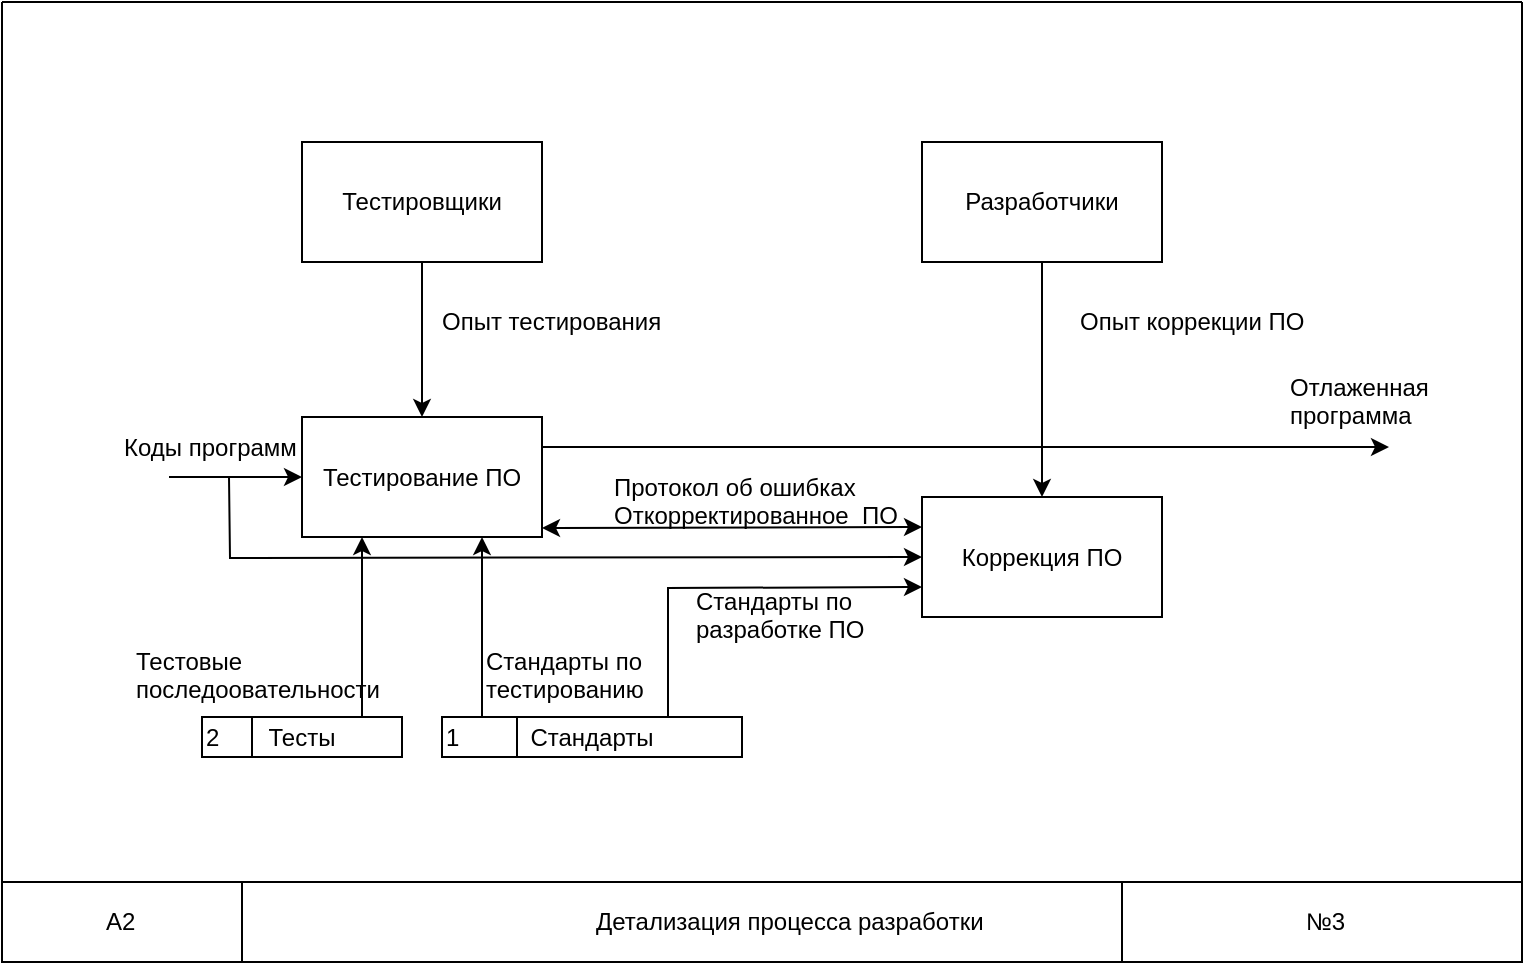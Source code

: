 <mxfile version="12.0.2" type="device" pages="1"><diagram id="FRA6G_auTJWb8e-CwCNN" name="Page-1"><mxGraphModel dx="480" dy="1400" grid="1" gridSize="10" guides="1" tooltips="1" connect="1" arrows="1" fold="1" page="1" pageScale="1" pageWidth="850" pageHeight="1100" math="0" shadow="0"><root><mxCell id="0"/><mxCell id="1" parent="0"/><mxCell id="rdoyEV68jpkVjki47qFy-53" value="" style="endArrow=none;html=1;" edge="1" parent="1"><mxGeometry width="50" height="50" relative="1" as="geometry"><mxPoint y="400" as="sourcePoint"/><mxPoint y="-40" as="targetPoint"/></mxGeometry></mxCell><mxCell id="rdoyEV68jpkVjki47qFy-54" value="" style="endArrow=none;html=1;" edge="1" parent="1"><mxGeometry width="50" height="50" relative="1" as="geometry"><mxPoint y="-40" as="sourcePoint"/><mxPoint x="760" y="-40" as="targetPoint"/></mxGeometry></mxCell><mxCell id="rdoyEV68jpkVjki47qFy-55" value="" style="endArrow=none;html=1;" edge="1" parent="1"><mxGeometry width="50" height="50" relative="1" as="geometry"><mxPoint x="760" y="400" as="sourcePoint"/><mxPoint x="760" y="-40" as="targetPoint"/></mxGeometry></mxCell><mxCell id="rdoyEV68jpkVjki47qFy-56" value="" style="endArrow=none;html=1;" edge="1" parent="1"><mxGeometry width="50" height="50" relative="1" as="geometry"><mxPoint y="400" as="sourcePoint"/><mxPoint x="760" y="400" as="targetPoint"/></mxGeometry></mxCell><mxCell id="rdoyEV68jpkVjki47qFy-58" value="" style="endArrow=none;html=1;rounded=0;" edge="1" parent="1"><mxGeometry width="50" height="50" relative="1" as="geometry"><mxPoint x="760" y="400" as="sourcePoint"/><mxPoint y="400" as="targetPoint"/><Array as="points"><mxPoint x="760" y="440"/><mxPoint x="500" y="440"/><mxPoint y="440"/></Array></mxGeometry></mxCell><mxCell id="rdoyEV68jpkVjki47qFy-59" value="" style="endArrow=none;html=1;" edge="1" parent="1"><mxGeometry width="50" height="50" relative="1" as="geometry"><mxPoint x="120" y="440" as="sourcePoint"/><mxPoint x="120" y="400" as="targetPoint"/></mxGeometry></mxCell><mxCell id="rdoyEV68jpkVjki47qFy-62" value="" style="endArrow=none;html=1;" edge="1" parent="1"><mxGeometry width="50" height="50" relative="1" as="geometry"><mxPoint x="560" y="440" as="sourcePoint"/><mxPoint x="560" y="400" as="targetPoint"/></mxGeometry></mxCell><mxCell id="rdoyEV68jpkVjki47qFy-63" value="&lt;div&gt;A2&lt;/div&gt;" style="text;html=1;resizable=0;points=[];autosize=1;align=left;verticalAlign=top;spacingTop=-4;" vertex="1" parent="1"><mxGeometry x="50" y="410" width="30" height="20" as="geometry"/></mxCell><mxCell id="rdoyEV68jpkVjki47qFy-64" value="Детализация процесса разработки" style="text;html=1;resizable=0;points=[];autosize=1;align=left;verticalAlign=top;spacingTop=-4;" vertex="1" parent="1"><mxGeometry x="295" y="410" width="190" height="20" as="geometry"/></mxCell><mxCell id="rdoyEV68jpkVjki47qFy-65" value="&lt;div&gt;№3&lt;/div&gt;" style="text;html=1;resizable=0;points=[];autosize=1;align=left;verticalAlign=top;spacingTop=-4;" vertex="1" parent="1"><mxGeometry x="650" y="410" width="30" height="20" as="geometry"/></mxCell><mxCell id="rdoyEV68jpkVjki47qFy-104" value="&lt;div&gt;Тестировщики&lt;/div&gt;" style="rounded=0;whiteSpace=wrap;html=1;shadow=0;strokeColor=#000000;fillColor=#FFFFFF;gradientColor=none;" vertex="1" parent="1"><mxGeometry x="150" y="30" width="120" height="60" as="geometry"/></mxCell><mxCell id="rdoyEV68jpkVjki47qFy-105" value="Разработчики" style="rounded=0;whiteSpace=wrap;html=1;shadow=0;strokeColor=#000000;fillColor=#FFFFFF;gradientColor=none;" vertex="1" parent="1"><mxGeometry x="460" y="30" width="120" height="60" as="geometry"/></mxCell><mxCell id="rdoyEV68jpkVjki47qFy-106" value="Тестирование ПО" style="rounded=0;whiteSpace=wrap;html=1;shadow=0;strokeColor=#000000;fillColor=#FFFFFF;gradientColor=none;" vertex="1" parent="1"><mxGeometry x="150" y="167.5" width="120" height="60" as="geometry"/></mxCell><mxCell id="rdoyEV68jpkVjki47qFy-107" value="Коррекция ПО" style="rounded=0;whiteSpace=wrap;html=1;shadow=0;strokeColor=#000000;fillColor=#FFFFFF;gradientColor=none;" vertex="1" parent="1"><mxGeometry x="460" y="207.5" width="120" height="60" as="geometry"/></mxCell><mxCell id="rdoyEV68jpkVjki47qFy-108" value="" style="endArrow=classic;html=1;exitX=0.5;exitY=1;exitDx=0;exitDy=0;entryX=0.5;entryY=0;entryDx=0;entryDy=0;" edge="1" parent="1" source="rdoyEV68jpkVjki47qFy-104" target="rdoyEV68jpkVjki47qFy-106"><mxGeometry width="50" height="50" relative="1" as="geometry"><mxPoint x="180" y="170" as="sourcePoint"/><mxPoint x="230" y="120" as="targetPoint"/></mxGeometry></mxCell><mxCell id="rdoyEV68jpkVjki47qFy-109" value="" style="endArrow=classic;html=1;entryX=0.5;entryY=0;entryDx=0;entryDy=0;exitX=0.5;exitY=1;exitDx=0;exitDy=0;" edge="1" parent="1" source="rdoyEV68jpkVjki47qFy-105" target="rdoyEV68jpkVjki47qFy-107"><mxGeometry width="50" height="50" relative="1" as="geometry"><mxPoint x="580" y="140" as="sourcePoint"/><mxPoint x="590" y="140" as="targetPoint"/></mxGeometry></mxCell><mxCell id="rdoyEV68jpkVjki47qFy-110" value="&lt;div&gt;Опыт коррекции ПО&lt;/div&gt;" style="text;html=1;resizable=0;points=[];autosize=1;align=left;verticalAlign=top;spacingTop=-4;" vertex="1" parent="1"><mxGeometry x="537" y="110" width="120" height="20" as="geometry"/></mxCell><mxCell id="rdoyEV68jpkVjki47qFy-111" value="Опыт тестирования" style="text;html=1;resizable=0;points=[];autosize=1;align=left;verticalAlign=top;spacingTop=-4;" vertex="1" parent="1"><mxGeometry x="218" y="110" width="120" height="20" as="geometry"/></mxCell><mxCell id="rdoyEV68jpkVjki47qFy-112" value="" style="endArrow=classic;html=1;entryX=0;entryY=0.5;entryDx=0;entryDy=0;" edge="1" parent="1" target="rdoyEV68jpkVjki47qFy-106"><mxGeometry width="50" height="50" relative="1" as="geometry"><mxPoint x="83.5" y="197.5" as="sourcePoint"/><mxPoint x="113.5" y="197.5" as="targetPoint"/></mxGeometry></mxCell><mxCell id="rdoyEV68jpkVjki47qFy-113" value="Коды программ" style="text;html=1;resizable=0;points=[];autosize=1;align=left;verticalAlign=top;spacingTop=-4;" vertex="1" parent="1"><mxGeometry x="58.5" y="172.5" width="100" height="20" as="geometry"/></mxCell><mxCell id="rdoyEV68jpkVjki47qFy-114" value="" style="endArrow=classic;html=1;exitX=1;exitY=0.25;exitDx=0;exitDy=0;" edge="1" parent="1" source="rdoyEV68jpkVjki47qFy-106"><mxGeometry width="50" height="50" relative="1" as="geometry"><mxPoint x="298.5" y="197.5" as="sourcePoint"/><mxPoint x="693.5" y="182.5" as="targetPoint"/></mxGeometry></mxCell><mxCell id="rdoyEV68jpkVjki47qFy-115" value="Отлаженная&lt;br&gt;программа" style="text;html=1;resizable=0;points=[];autosize=1;align=left;verticalAlign=top;spacingTop=-4;" vertex="1" parent="1"><mxGeometry x="641.5" y="142.5" width="80" height="30" as="geometry"/></mxCell><mxCell id="rdoyEV68jpkVjki47qFy-116" value="" style="endArrow=classic;startArrow=classic;html=1;entryX=0;entryY=0.25;entryDx=0;entryDy=0;" edge="1" parent="1" target="rdoyEV68jpkVjki47qFy-107"><mxGeometry width="50" height="50" relative="1" as="geometry"><mxPoint x="270" y="223" as="sourcePoint"/><mxPoint x="463.5" y="212.5" as="targetPoint"/></mxGeometry></mxCell><mxCell id="rdoyEV68jpkVjki47qFy-117" value="Протокол об ошибках&lt;br&gt;Откорректированное&amp;nbsp; ПО" style="text;html=1;resizable=0;points=[];autosize=1;align=left;verticalAlign=top;spacingTop=-4;" vertex="1" parent="1"><mxGeometry x="303.5" y="192.5" width="150" height="30" as="geometry"/></mxCell><mxCell id="rdoyEV68jpkVjki47qFy-118" value="" style="endArrow=classic;html=1;rounded=0;entryX=0;entryY=0.5;entryDx=0;entryDy=0;" edge="1" parent="1" target="rdoyEV68jpkVjki47qFy-107"><mxGeometry width="50" height="50" relative="1" as="geometry"><mxPoint x="113.5" y="197.5" as="sourcePoint"/><mxPoint x="410" y="238" as="targetPoint"/><Array as="points"><mxPoint x="114" y="238"/></Array></mxGeometry></mxCell><mxCell id="rdoyEV68jpkVjki47qFy-119" value="Тесты" style="rounded=0;whiteSpace=wrap;html=1;shadow=0;strokeColor=#000000;fillColor=#FFFFFF;gradientColor=none;" vertex="1" parent="1"><mxGeometry x="100" y="317.5" width="100" height="20" as="geometry"/></mxCell><mxCell id="rdoyEV68jpkVjki47qFy-120" value="Стандарты" style="rounded=0;whiteSpace=wrap;html=1;shadow=0;strokeColor=#000000;fillColor=#FFFFFF;gradientColor=none;" vertex="1" parent="1"><mxGeometry x="220" y="317.5" width="150" height="20" as="geometry"/></mxCell><mxCell id="rdoyEV68jpkVjki47qFy-121" value="" style="endArrow=none;html=1;entryX=0.25;entryY=0;entryDx=0;entryDy=0;exitX=0.25;exitY=1;exitDx=0;exitDy=0;" edge="1" parent="1" source="rdoyEV68jpkVjki47qFy-119" target="rdoyEV68jpkVjki47qFy-119"><mxGeometry width="50" height="50" relative="1" as="geometry"><mxPoint x="40" y="360" as="sourcePoint"/><mxPoint x="90" y="310" as="targetPoint"/></mxGeometry></mxCell><mxCell id="rdoyEV68jpkVjki47qFy-122" value="" style="endArrow=none;html=1;exitX=0.25;exitY=1;exitDx=0;exitDy=0;entryX=0.25;entryY=0;entryDx=0;entryDy=0;" edge="1" parent="1" source="rdoyEV68jpkVjki47qFy-120" target="rdoyEV68jpkVjki47qFy-120"><mxGeometry width="50" height="50" relative="1" as="geometry"><mxPoint x="115" y="340" as="sourcePoint"/><mxPoint x="300" y="380" as="targetPoint"/></mxGeometry></mxCell><mxCell id="rdoyEV68jpkVjki47qFy-123" value="2" style="text;html=1;resizable=0;points=[];autosize=1;align=left;verticalAlign=top;spacingTop=-4;" vertex="1" parent="1"><mxGeometry x="100" y="317.5" width="20" height="20" as="geometry"/></mxCell><mxCell id="rdoyEV68jpkVjki47qFy-124" value="1" style="text;html=1;resizable=0;points=[];autosize=1;align=left;verticalAlign=top;spacingTop=-4;" vertex="1" parent="1"><mxGeometry x="220" y="317.5" width="20" height="20" as="geometry"/></mxCell><mxCell id="rdoyEV68jpkVjki47qFy-125" value="" style="endArrow=classic;html=1;exitX=0.8;exitY=0;exitDx=0;exitDy=0;entryX=0.25;entryY=1;entryDx=0;entryDy=0;exitPerimeter=0;" edge="1" parent="1" source="rdoyEV68jpkVjki47qFy-119" target="rdoyEV68jpkVjki47qFy-106"><mxGeometry width="50" height="50" relative="1" as="geometry"><mxPoint x="40" y="330" as="sourcePoint"/><mxPoint x="180" y="280" as="targetPoint"/></mxGeometry></mxCell><mxCell id="rdoyEV68jpkVjki47qFy-127" value="" style="endArrow=classic;html=1;entryX=0.75;entryY=1;entryDx=0;entryDy=0;" edge="1" parent="1" target="rdoyEV68jpkVjki47qFy-106"><mxGeometry width="50" height="50" relative="1" as="geometry"><mxPoint x="240" y="318" as="sourcePoint"/><mxPoint x="250" y="230" as="targetPoint"/></mxGeometry></mxCell><mxCell id="rdoyEV68jpkVjki47qFy-128" value="Тестовые&lt;br&gt;последоовательности" style="text;html=1;resizable=0;points=[];autosize=1;align=left;verticalAlign=top;spacingTop=-4;" vertex="1" parent="1"><mxGeometry x="65" y="280" width="130" height="30" as="geometry"/></mxCell><mxCell id="rdoyEV68jpkVjki47qFy-129" value="Стандарты по&lt;br&gt;тестированию" style="text;html=1;resizable=0;points=[];autosize=1;align=left;verticalAlign=top;spacingTop=-4;" vertex="1" parent="1"><mxGeometry x="240" y="280" width="90" height="30" as="geometry"/></mxCell><mxCell id="rdoyEV68jpkVjki47qFy-130" value="" style="endArrow=classic;html=1;rounded=0;entryX=0;entryY=0.75;entryDx=0;entryDy=0;" edge="1" parent="1" target="rdoyEV68jpkVjki47qFy-107"><mxGeometry width="50" height="50" relative="1" as="geometry"><mxPoint x="333" y="318" as="sourcePoint"/><mxPoint x="460" y="250" as="targetPoint"/><Array as="points"><mxPoint x="333" y="253"/></Array></mxGeometry></mxCell><mxCell id="rdoyEV68jpkVjki47qFy-131" value="Стандарты по&lt;br&gt;разработке ПО" style="text;html=1;resizable=0;points=[];autosize=1;align=left;verticalAlign=top;spacingTop=-4;" vertex="1" parent="1"><mxGeometry x="345" y="250" width="90" height="30" as="geometry"/></mxCell></root></mxGraphModel></diagram></mxfile>